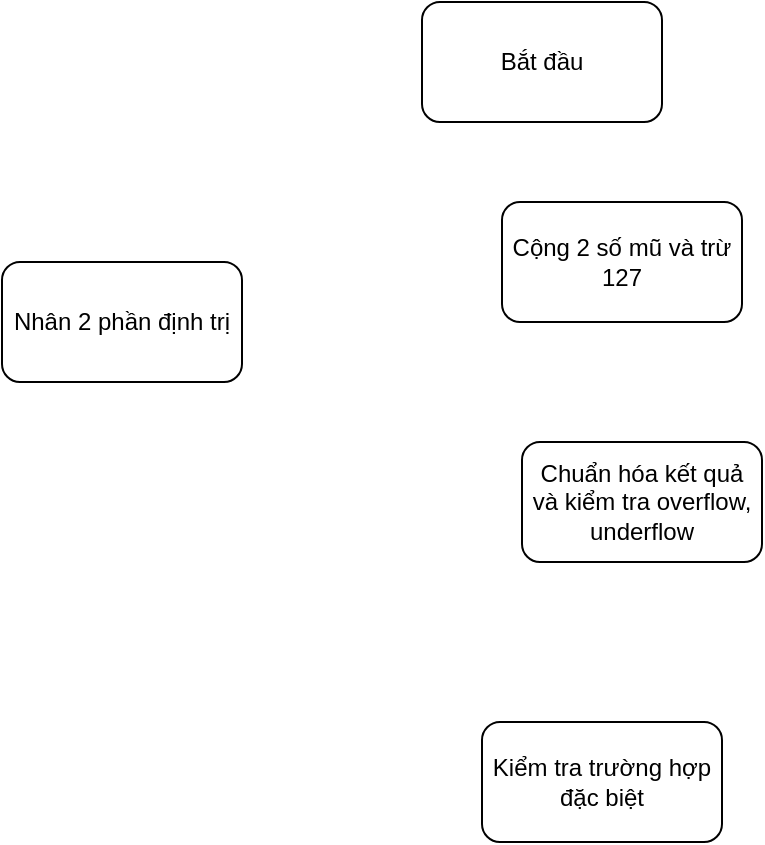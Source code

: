 <mxfile version="15.8.6" type="github">
  <diagram id="RJO8PuPAGNzROMasVjRf" name="Page-1">
    <mxGraphModel dx="997" dy="548" grid="1" gridSize="10" guides="1" tooltips="1" connect="1" arrows="1" fold="1" page="1" pageScale="1" pageWidth="3300" pageHeight="4681" math="0" shadow="0">
      <root>
        <mxCell id="0" />
        <mxCell id="1" parent="0" />
        <mxCell id="ltvV7gkaToOBS2ahcZOb-1" value="Bắt đầu" style="rounded=1;whiteSpace=wrap;html=1;" parent="1" vertex="1">
          <mxGeometry x="410" y="150" width="120" height="60" as="geometry" />
        </mxCell>
        <mxCell id="ltvV7gkaToOBS2ahcZOb-2" value="Cộng 2 số mũ và trừ 127" style="rounded=1;whiteSpace=wrap;html=1;" parent="1" vertex="1">
          <mxGeometry x="450" y="250" width="120" height="60" as="geometry" />
        </mxCell>
        <mxCell id="ltvV7gkaToOBS2ahcZOb-3" value="Nhân 2 phần định trị" style="rounded=1;whiteSpace=wrap;html=1;" parent="1" vertex="1">
          <mxGeometry x="200" y="280" width="120" height="60" as="geometry" />
        </mxCell>
        <mxCell id="ltvV7gkaToOBS2ahcZOb-4" value="Chuẩn hóa kết quả&lt;br&gt;và kiểm tra overflow, underflow" style="rounded=1;whiteSpace=wrap;html=1;" parent="1" vertex="1">
          <mxGeometry x="460" y="370" width="120" height="60" as="geometry" />
        </mxCell>
        <mxCell id="ltvV7gkaToOBS2ahcZOb-5" value="Kiểm tra trường hợp đặc biệt" style="rounded=1;whiteSpace=wrap;html=1;" parent="1" vertex="1">
          <mxGeometry x="440" y="510" width="120" height="60" as="geometry" />
        </mxCell>
      </root>
    </mxGraphModel>
  </diagram>
</mxfile>
